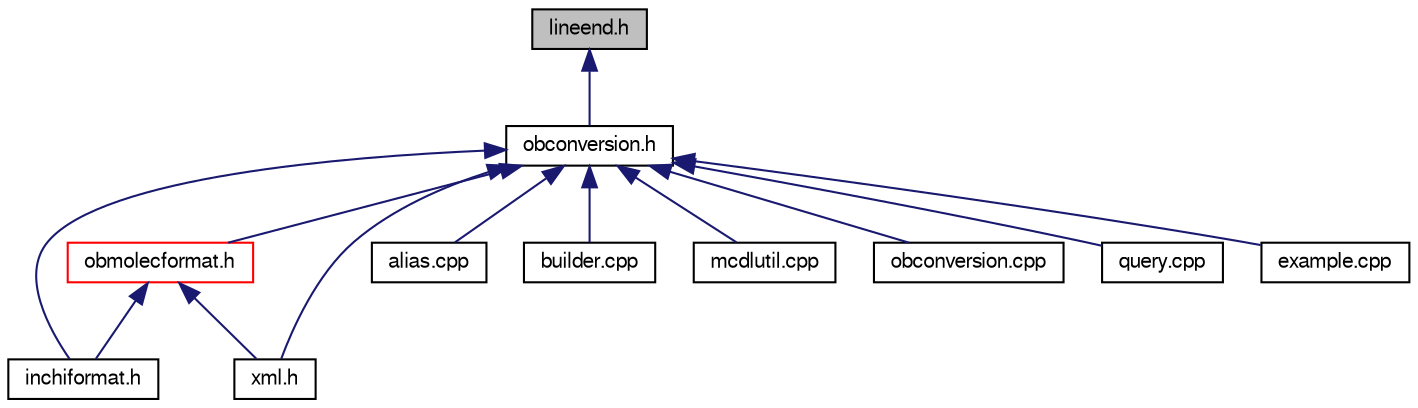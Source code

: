 digraph G
{
  edge [fontname="FreeSans",fontsize="10",labelfontname="FreeSans",labelfontsize="10"];
  node [fontname="FreeSans",fontsize="10",shape=record];
  Node1 [label="lineend.h",height=0.2,width=0.4,color="black", fillcolor="grey75", style="filled" fontcolor="black"];
  Node1 -> Node2 [dir=back,color="midnightblue",fontsize="10",style="solid",fontname="FreeSans"];
  Node2 [label="obconversion.h",height=0.2,width=0.4,color="black", fillcolor="white", style="filled",URL="$obconversion_8h.shtml",tooltip="Handle file conversions. Declaration of OBFormat, OBConversion."];
  Node2 -> Node3 [dir=back,color="midnightblue",fontsize="10",style="solid",fontname="FreeSans"];
  Node3 [label="inchiformat.h",height=0.2,width=0.4,color="black", fillcolor="white", style="filled",URL="$inchiformat_8h.shtml"];
  Node2 -> Node4 [dir=back,color="midnightblue",fontsize="10",style="solid",fontname="FreeSans"];
  Node4 [label="obmolecformat.h",height=0.2,width=0.4,color="red", fillcolor="white", style="filled",URL="$obmolecformat_8h.shtml",tooltip="Subclass of OBFormat for conversion of OBMol."];
  Node4 -> Node3 [dir=back,color="midnightblue",fontsize="10",style="solid",fontname="FreeSans"];
  Node4 -> Node5 [dir=back,color="midnightblue",fontsize="10",style="solid",fontname="FreeSans"];
  Node5 [label="xml.h",height=0.2,width=0.4,color="black", fillcolor="white", style="filled",URL="$xml_8h.shtml",tooltip="Declaration of XMLConversion, declaration and definition of XMLBaseFormat and XMLMoleculeFormat..."];
  Node2 -> Node5 [dir=back,color="midnightblue",fontsize="10",style="solid",fontname="FreeSans"];
  Node2 -> Node6 [dir=back,color="midnightblue",fontsize="10",style="solid",fontname="FreeSans"];
  Node6 [label="alias.cpp",height=0.2,width=0.4,color="black", fillcolor="white", style="filled",URL="$alias_8cpp.shtml",tooltip="OBGenericData class to for atom alias data (e.g., in 2D drawing programs for &quot;COOH&quot;)..."];
  Node2 -> Node7 [dir=back,color="midnightblue",fontsize="10",style="solid",fontname="FreeSans"];
  Node7 [label="builder.cpp",height=0.2,width=0.4,color="black", fillcolor="white", style="filled",URL="$builder_8cpp.shtml",tooltip="Handle OBBuilder class."];
  Node2 -> Node8 [dir=back,color="midnightblue",fontsize="10",style="solid",fontname="FreeSans"];
  Node8 [label="mcdlutil.cpp",height=0.2,width=0.4,color="black", fillcolor="white", style="filled",URL="$mcdlutil_8cpp.shtml"];
  Node2 -> Node9 [dir=back,color="midnightblue",fontsize="10",style="solid",fontname="FreeSans"];
  Node9 [label="obconversion.cpp",height=0.2,width=0.4,color="black", fillcolor="white", style="filled",URL="$obconversion_8cpp.shtml",tooltip="Implementation of OBFormat and OBConversion classes."];
  Node2 -> Node10 [dir=back,color="midnightblue",fontsize="10",style="solid",fontname="FreeSans"];
  Node10 [label="query.cpp",height=0.2,width=0.4,color="black", fillcolor="white", style="filled",URL="$query_8cpp.shtml"];
  Node2 -> Node11 [dir=back,color="midnightblue",fontsize="10",style="solid",fontname="FreeSans"];
  Node11 [label="example.cpp",height=0.2,width=0.4,color="black", fillcolor="white", style="filled",URL="$example_8cpp.shtml"];
}
